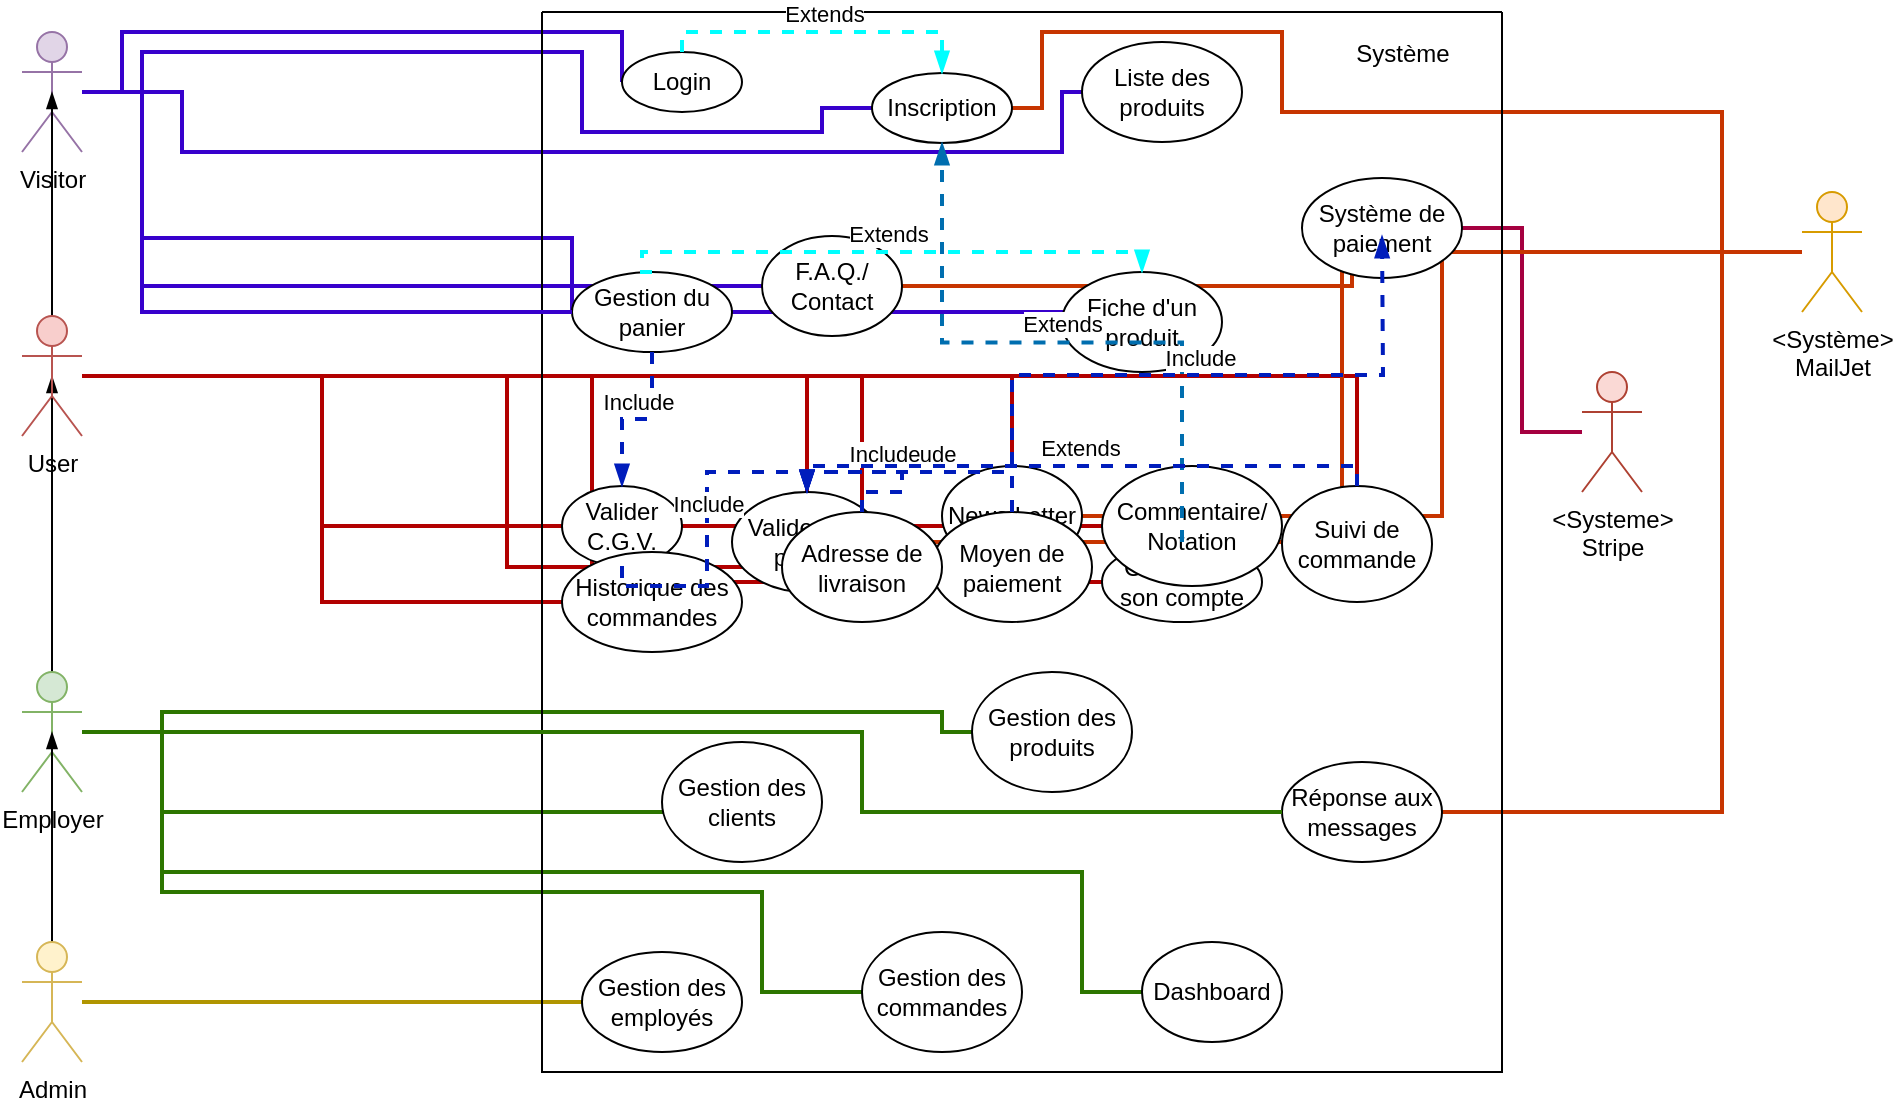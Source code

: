 <mxfile version="17.4.6" type="github">
  <diagram id="GzKakMBZJSLyFwyd6iJl" name="Page-1">
    <mxGraphModel dx="1038" dy="2143" grid="1" gridSize="10" guides="1" tooltips="1" connect="1" arrows="1" fold="1" page="1" pageScale="1" pageWidth="1169" pageHeight="1654" math="0" shadow="0">
      <root>
        <mxCell id="0" />
        <mxCell id="1" parent="0" />
        <mxCell id="Bii71_IuoEZ9I5wEcGJ1-39" style="edgeStyle=orthogonalEdgeStyle;rounded=0;orthogonalLoop=1;jettySize=auto;html=1;entryX=0.5;entryY=0.5;entryDx=0;entryDy=0;entryPerimeter=0;endArrow=blockThin;endFill=1;" edge="1" parent="1" source="Bii71_IuoEZ9I5wEcGJ1-1" target="Bii71_IuoEZ9I5wEcGJ1-5">
          <mxGeometry relative="1" as="geometry" />
        </mxCell>
        <mxCell id="Bii71_IuoEZ9I5wEcGJ1-41" style="edgeStyle=orthogonalEdgeStyle;rounded=0;orthogonalLoop=1;jettySize=auto;html=1;entryX=0;entryY=0.5;entryDx=0;entryDy=0;endArrow=none;endFill=0;strokeWidth=2;fillColor=#60a917;strokeColor=#2D7600;" edge="1" parent="1" source="Bii71_IuoEZ9I5wEcGJ1-1" target="Bii71_IuoEZ9I5wEcGJ1-32">
          <mxGeometry relative="1" as="geometry">
            <Array as="points">
              <mxPoint x="180" y="310" />
              <mxPoint x="180" y="300" />
              <mxPoint x="570" y="300" />
            </Array>
          </mxGeometry>
        </mxCell>
        <mxCell id="Bii71_IuoEZ9I5wEcGJ1-42" style="edgeStyle=orthogonalEdgeStyle;rounded=0;orthogonalLoop=1;jettySize=auto;html=1;entryX=0;entryY=0.5;entryDx=0;entryDy=0;endArrow=none;endFill=0;strokeWidth=2;fillColor=#60a917;strokeColor=#2D7600;" edge="1" parent="1" source="Bii71_IuoEZ9I5wEcGJ1-1" target="Bii71_IuoEZ9I5wEcGJ1-31">
          <mxGeometry relative="1" as="geometry">
            <Array as="points">
              <mxPoint x="180" y="310" />
              <mxPoint x="180" y="390" />
              <mxPoint x="480" y="390" />
              <mxPoint x="480" y="440" />
            </Array>
          </mxGeometry>
        </mxCell>
        <mxCell id="Bii71_IuoEZ9I5wEcGJ1-43" style="edgeStyle=orthogonalEdgeStyle;rounded=0;orthogonalLoop=1;jettySize=auto;html=1;endArrow=none;endFill=0;strokeWidth=2;fillColor=#60a917;strokeColor=#2D7600;" edge="1" parent="1" source="Bii71_IuoEZ9I5wEcGJ1-1" target="Bii71_IuoEZ9I5wEcGJ1-33">
          <mxGeometry relative="1" as="geometry">
            <Array as="points">
              <mxPoint x="180" y="310" />
              <mxPoint x="180" y="350" />
            </Array>
          </mxGeometry>
        </mxCell>
        <mxCell id="Bii71_IuoEZ9I5wEcGJ1-44" style="edgeStyle=orthogonalEdgeStyle;rounded=0;orthogonalLoop=1;jettySize=auto;html=1;entryX=0;entryY=0.5;entryDx=0;entryDy=0;endArrow=none;endFill=0;strokeWidth=2;fillColor=#60a917;strokeColor=#2D7600;" edge="1" parent="1" target="Bii71_IuoEZ9I5wEcGJ1-30">
          <mxGeometry relative="1" as="geometry">
            <mxPoint x="140" y="310" as="sourcePoint" />
            <Array as="points">
              <mxPoint x="180" y="310" />
              <mxPoint x="180" y="380" />
              <mxPoint x="640" y="380" />
              <mxPoint x="640" y="440" />
            </Array>
          </mxGeometry>
        </mxCell>
        <mxCell id="Bii71_IuoEZ9I5wEcGJ1-1" value="Employer" style="shape=umlActor;verticalLabelPosition=bottom;verticalAlign=top;html=1;outlineConnect=0;fillColor=#d5e8d4;strokeColor=#82b366;" vertex="1" parent="1">
          <mxGeometry x="110" y="280" width="30" height="60" as="geometry" />
        </mxCell>
        <mxCell id="Bii71_IuoEZ9I5wEcGJ1-36" style="edgeStyle=orthogonalEdgeStyle;rounded=0;orthogonalLoop=1;jettySize=auto;html=1;entryX=0;entryY=0.5;entryDx=0;entryDy=0;endArrow=none;endFill=0;fillColor=#e3c800;strokeColor=#B09500;strokeWidth=2;" edge="1" parent="1" source="Bii71_IuoEZ9I5wEcGJ1-3" target="Bii71_IuoEZ9I5wEcGJ1-34">
          <mxGeometry relative="1" as="geometry" />
        </mxCell>
        <mxCell id="Bii71_IuoEZ9I5wEcGJ1-38" style="edgeStyle=orthogonalEdgeStyle;rounded=0;orthogonalLoop=1;jettySize=auto;html=1;entryX=0.5;entryY=0.5;entryDx=0;entryDy=0;entryPerimeter=0;endArrow=blockThin;endFill=1;" edge="1" parent="1" source="Bii71_IuoEZ9I5wEcGJ1-3" target="Bii71_IuoEZ9I5wEcGJ1-1">
          <mxGeometry relative="1" as="geometry" />
        </mxCell>
        <mxCell id="Bii71_IuoEZ9I5wEcGJ1-3" value="Admin" style="shape=umlActor;verticalLabelPosition=bottom;verticalAlign=top;html=1;outlineConnect=0;fillColor=#fff2cc;strokeColor=#d6b656;" vertex="1" parent="1">
          <mxGeometry x="110" y="415" width="30" height="60" as="geometry" />
        </mxCell>
        <mxCell id="Bii71_IuoEZ9I5wEcGJ1-57" style="edgeStyle=orthogonalEdgeStyle;rounded=0;orthogonalLoop=1;jettySize=auto;html=1;entryX=0;entryY=0.5;entryDx=0;entryDy=0;endArrow=none;endFill=0;strokeWidth=2;fillColor=#6a00ff;strokeColor=#3700CC;" edge="1" parent="1" source="Bii71_IuoEZ9I5wEcGJ1-4" target="Bii71_IuoEZ9I5wEcGJ1-19">
          <mxGeometry relative="1" as="geometry">
            <Array as="points">
              <mxPoint x="160" y="-10" />
              <mxPoint x="160" y="-40" />
              <mxPoint x="410" y="-40" />
            </Array>
          </mxGeometry>
        </mxCell>
        <mxCell id="Bii71_IuoEZ9I5wEcGJ1-58" style="edgeStyle=orthogonalEdgeStyle;rounded=0;orthogonalLoop=1;jettySize=auto;html=1;entryX=0;entryY=0.5;entryDx=0;entryDy=0;endArrow=none;endFill=0;strokeWidth=2;fillColor=#6a00ff;strokeColor=#3700CC;" edge="1" parent="1" source="Bii71_IuoEZ9I5wEcGJ1-4" target="Bii71_IuoEZ9I5wEcGJ1-15">
          <mxGeometry relative="1" as="geometry">
            <Array as="points">
              <mxPoint x="170" y="-10" />
              <mxPoint x="170" y="63" />
            </Array>
          </mxGeometry>
        </mxCell>
        <mxCell id="Bii71_IuoEZ9I5wEcGJ1-59" style="edgeStyle=orthogonalEdgeStyle;rounded=0;orthogonalLoop=1;jettySize=auto;html=1;entryX=0;entryY=0.5;entryDx=0;entryDy=0;endArrow=none;endFill=0;strokeWidth=2;fillColor=#6a00ff;strokeColor=#3700CC;" edge="1" parent="1" source="Bii71_IuoEZ9I5wEcGJ1-4" target="Bii71_IuoEZ9I5wEcGJ1-18">
          <mxGeometry relative="1" as="geometry">
            <Array as="points">
              <mxPoint x="170" y="-10" />
              <mxPoint x="170" y="-30" />
              <mxPoint x="390" y="-30" />
              <mxPoint x="390" y="10" />
              <mxPoint x="510" y="10" />
              <mxPoint x="510" y="-2" />
            </Array>
          </mxGeometry>
        </mxCell>
        <mxCell id="Bii71_IuoEZ9I5wEcGJ1-60" style="edgeStyle=orthogonalEdgeStyle;rounded=0;orthogonalLoop=1;jettySize=auto;html=1;entryX=0;entryY=0.5;entryDx=0;entryDy=0;endArrow=none;endFill=0;strokeWidth=2;fillColor=#6a00ff;strokeColor=#3700CC;" edge="1" parent="1" source="Bii71_IuoEZ9I5wEcGJ1-4" target="Bii71_IuoEZ9I5wEcGJ1-14">
          <mxGeometry relative="1" as="geometry">
            <Array as="points">
              <mxPoint x="170" y="-10" />
              <mxPoint x="170" y="87" />
            </Array>
          </mxGeometry>
        </mxCell>
        <mxCell id="Bii71_IuoEZ9I5wEcGJ1-61" style="edgeStyle=orthogonalEdgeStyle;rounded=0;orthogonalLoop=1;jettySize=auto;html=1;endArrow=none;endFill=0;strokeWidth=2;fillColor=#6a00ff;strokeColor=#3700CC;entryX=0;entryY=0.5;entryDx=0;entryDy=0;" edge="1" parent="1" source="Bii71_IuoEZ9I5wEcGJ1-4" target="Bii71_IuoEZ9I5wEcGJ1-17">
          <mxGeometry relative="1" as="geometry">
            <Array as="points">
              <mxPoint x="190" y="-10" />
              <mxPoint x="190" y="20" />
              <mxPoint x="630" y="20" />
              <mxPoint x="630" y="-10" />
            </Array>
          </mxGeometry>
        </mxCell>
        <mxCell id="Bii71_IuoEZ9I5wEcGJ1-62" style="edgeStyle=orthogonalEdgeStyle;rounded=0;orthogonalLoop=1;jettySize=auto;html=1;endArrow=none;endFill=0;strokeWidth=2;fillColor=#6a00ff;strokeColor=#3700CC;startArrow=none;" edge="1" parent="1" source="Bii71_IuoEZ9I5wEcGJ1-15" target="Bii71_IuoEZ9I5wEcGJ1-16">
          <mxGeometry relative="1" as="geometry">
            <Array as="points">
              <mxPoint x="170" y="100" />
              <mxPoint x="170" y="100" />
            </Array>
          </mxGeometry>
        </mxCell>
        <mxCell id="Bii71_IuoEZ9I5wEcGJ1-4" value="Visitor" style="shape=umlActor;verticalLabelPosition=bottom;verticalAlign=top;html=1;outlineConnect=0;fillColor=#e1d5e7;strokeColor=#9673a6;" vertex="1" parent="1">
          <mxGeometry x="110" y="-40" width="30" height="60" as="geometry" />
        </mxCell>
        <mxCell id="Bii71_IuoEZ9I5wEcGJ1-40" style="edgeStyle=orthogonalEdgeStyle;rounded=0;orthogonalLoop=1;jettySize=auto;html=1;entryX=0.5;entryY=0.5;entryDx=0;entryDy=0;entryPerimeter=0;endArrow=blockThin;endFill=1;" edge="1" parent="1" source="Bii71_IuoEZ9I5wEcGJ1-5" target="Bii71_IuoEZ9I5wEcGJ1-4">
          <mxGeometry relative="1" as="geometry" />
        </mxCell>
        <mxCell id="Bii71_IuoEZ9I5wEcGJ1-46" style="edgeStyle=orthogonalEdgeStyle;rounded=0;orthogonalLoop=1;jettySize=auto;html=1;entryX=0;entryY=0.5;entryDx=0;entryDy=0;endArrow=none;endFill=0;strokeWidth=2;fillColor=#e51400;strokeColor=#B20000;" edge="1" parent="1" source="Bii71_IuoEZ9I5wEcGJ1-5" target="Bii71_IuoEZ9I5wEcGJ1-20">
          <mxGeometry relative="1" as="geometry" />
        </mxCell>
        <mxCell id="Bii71_IuoEZ9I5wEcGJ1-47" style="edgeStyle=orthogonalEdgeStyle;rounded=0;orthogonalLoop=1;jettySize=auto;html=1;entryX=0;entryY=0.5;entryDx=0;entryDy=0;endArrow=none;endFill=0;strokeWidth=2;fillColor=#e51400;strokeColor=#B20000;" edge="1" parent="1" source="Bii71_IuoEZ9I5wEcGJ1-5" target="Bii71_IuoEZ9I5wEcGJ1-26">
          <mxGeometry relative="1" as="geometry" />
        </mxCell>
        <mxCell id="Bii71_IuoEZ9I5wEcGJ1-48" style="edgeStyle=orthogonalEdgeStyle;rounded=0;orthogonalLoop=1;jettySize=auto;html=1;endArrow=none;endFill=0;strokeWidth=2;fillColor=#e51400;strokeColor=#B20000;" edge="1" parent="1" source="Bii71_IuoEZ9I5wEcGJ1-5" target="Bii71_IuoEZ9I5wEcGJ1-23">
          <mxGeometry relative="1" as="geometry" />
        </mxCell>
        <mxCell id="Bii71_IuoEZ9I5wEcGJ1-49" style="edgeStyle=orthogonalEdgeStyle;rounded=0;orthogonalLoop=1;jettySize=auto;html=1;endArrow=none;endFill=0;strokeWidth=2;fillColor=#e51400;strokeColor=#B20000;" edge="1" parent="1" source="Bii71_IuoEZ9I5wEcGJ1-5" target="Bii71_IuoEZ9I5wEcGJ1-27">
          <mxGeometry relative="1" as="geometry" />
        </mxCell>
        <mxCell id="Bii71_IuoEZ9I5wEcGJ1-50" style="edgeStyle=orthogonalEdgeStyle;rounded=0;orthogonalLoop=1;jettySize=auto;html=1;entryX=0;entryY=0.5;entryDx=0;entryDy=0;endArrow=none;endFill=0;strokeWidth=2;fillColor=#e51400;strokeColor=#B20000;" edge="1" parent="1" source="Bii71_IuoEZ9I5wEcGJ1-5" target="Bii71_IuoEZ9I5wEcGJ1-21">
          <mxGeometry relative="1" as="geometry" />
        </mxCell>
        <mxCell id="Bii71_IuoEZ9I5wEcGJ1-51" style="edgeStyle=orthogonalEdgeStyle;rounded=0;orthogonalLoop=1;jettySize=auto;html=1;endArrow=none;endFill=0;strokeWidth=2;fillColor=#e51400;strokeColor=#B20000;" edge="1" parent="1" source="Bii71_IuoEZ9I5wEcGJ1-5" target="Bii71_IuoEZ9I5wEcGJ1-25">
          <mxGeometry relative="1" as="geometry" />
        </mxCell>
        <mxCell id="Bii71_IuoEZ9I5wEcGJ1-52" style="edgeStyle=orthogonalEdgeStyle;rounded=0;orthogonalLoop=1;jettySize=auto;html=1;entryX=0;entryY=0.5;entryDx=0;entryDy=0;endArrow=none;endFill=0;strokeWidth=2;fillColor=#e51400;strokeColor=#B20000;" edge="1" parent="1" source="Bii71_IuoEZ9I5wEcGJ1-5" target="Bii71_IuoEZ9I5wEcGJ1-22">
          <mxGeometry relative="1" as="geometry" />
        </mxCell>
        <mxCell id="Bii71_IuoEZ9I5wEcGJ1-53" style="edgeStyle=orthogonalEdgeStyle;rounded=0;orthogonalLoop=1;jettySize=auto;html=1;entryX=0;entryY=0.5;entryDx=0;entryDy=0;endArrow=none;endFill=0;strokeWidth=2;fillColor=#e51400;strokeColor=#B20000;" edge="1" parent="1" source="Bii71_IuoEZ9I5wEcGJ1-5" target="Bii71_IuoEZ9I5wEcGJ1-28">
          <mxGeometry relative="1" as="geometry" />
        </mxCell>
        <mxCell id="Bii71_IuoEZ9I5wEcGJ1-54" style="edgeStyle=orthogonalEdgeStyle;rounded=0;orthogonalLoop=1;jettySize=auto;html=1;endArrow=none;endFill=0;strokeWidth=2;fillColor=#e51400;strokeColor=#B20000;" edge="1" parent="1" source="Bii71_IuoEZ9I5wEcGJ1-5" target="Bii71_IuoEZ9I5wEcGJ1-24">
          <mxGeometry relative="1" as="geometry" />
        </mxCell>
        <mxCell id="Bii71_IuoEZ9I5wEcGJ1-5" value="User" style="shape=umlActor;verticalLabelPosition=bottom;verticalAlign=top;html=1;outlineConnect=0;fillColor=#f8cecc;strokeColor=#b85450;" vertex="1" parent="1">
          <mxGeometry x="110" y="102" width="30" height="60" as="geometry" />
        </mxCell>
        <mxCell id="Bii71_IuoEZ9I5wEcGJ1-56" style="edgeStyle=orthogonalEdgeStyle;rounded=0;orthogonalLoop=1;jettySize=auto;html=1;entryX=1;entryY=0.5;entryDx=0;entryDy=0;endArrow=none;endFill=0;fillColor=#d80073;strokeColor=#A50040;strokeWidth=2;" edge="1" parent="1" source="Bii71_IuoEZ9I5wEcGJ1-6" target="Bii71_IuoEZ9I5wEcGJ1-55">
          <mxGeometry relative="1" as="geometry" />
        </mxCell>
        <mxCell id="Bii71_IuoEZ9I5wEcGJ1-6" value="&amp;lt;Systeme&amp;gt;&lt;br&gt;Stripe" style="shape=umlActor;verticalLabelPosition=bottom;verticalAlign=top;html=1;outlineConnect=0;fillColor=#fad9d5;strokeColor=#ae4132;" vertex="1" parent="1">
          <mxGeometry x="890" y="130" width="30" height="60" as="geometry" />
        </mxCell>
        <mxCell id="Bii71_IuoEZ9I5wEcGJ1-63" style="edgeStyle=orthogonalEdgeStyle;rounded=0;orthogonalLoop=1;jettySize=auto;html=1;entryX=1;entryY=0.5;entryDx=0;entryDy=0;endArrow=none;endFill=0;fillColor=#fa6800;strokeColor=#C73500;strokeWidth=2;" edge="1" parent="1" source="Bii71_IuoEZ9I5wEcGJ1-7" target="Bii71_IuoEZ9I5wEcGJ1-29">
          <mxGeometry relative="1" as="geometry">
            <Array as="points">
              <mxPoint x="960" y="70" />
              <mxPoint x="960" y="350" />
            </Array>
          </mxGeometry>
        </mxCell>
        <mxCell id="Bii71_IuoEZ9I5wEcGJ1-64" style="edgeStyle=orthogonalEdgeStyle;rounded=0;orthogonalLoop=1;jettySize=auto;html=1;entryX=1;entryY=0.5;entryDx=0;entryDy=0;endArrow=none;endFill=0;fillColor=#fa6800;strokeColor=#C73500;strokeWidth=2;" edge="1" parent="1" source="Bii71_IuoEZ9I5wEcGJ1-7" target="Bii71_IuoEZ9I5wEcGJ1-23">
          <mxGeometry relative="1" as="geometry" />
        </mxCell>
        <mxCell id="Bii71_IuoEZ9I5wEcGJ1-65" style="edgeStyle=orthogonalEdgeStyle;rounded=0;orthogonalLoop=1;jettySize=auto;html=1;entryX=1;entryY=0.5;entryDx=0;entryDy=0;endArrow=none;endFill=0;fillColor=#fa6800;strokeColor=#C73500;strokeWidth=2;" edge="1" parent="1" source="Bii71_IuoEZ9I5wEcGJ1-7" target="Bii71_IuoEZ9I5wEcGJ1-14">
          <mxGeometry relative="1" as="geometry" />
        </mxCell>
        <mxCell id="Bii71_IuoEZ9I5wEcGJ1-66" style="edgeStyle=orthogonalEdgeStyle;rounded=0;orthogonalLoop=1;jettySize=auto;html=1;entryX=1;entryY=0.5;entryDx=0;entryDy=0;endArrow=none;endFill=0;fillColor=#fa6800;strokeColor=#C73500;strokeWidth=2;" edge="1" parent="1" source="Bii71_IuoEZ9I5wEcGJ1-7" target="Bii71_IuoEZ9I5wEcGJ1-25">
          <mxGeometry relative="1" as="geometry" />
        </mxCell>
        <mxCell id="Bii71_IuoEZ9I5wEcGJ1-67" style="edgeStyle=orthogonalEdgeStyle;rounded=0;orthogonalLoop=1;jettySize=auto;html=1;entryX=1;entryY=0.5;entryDx=0;entryDy=0;endArrow=none;endFill=0;fillColor=#fa6800;strokeColor=#C73500;strokeWidth=2;" edge="1" parent="1" source="Bii71_IuoEZ9I5wEcGJ1-7" target="Bii71_IuoEZ9I5wEcGJ1-18">
          <mxGeometry relative="1" as="geometry">
            <Array as="points">
              <mxPoint x="960" y="70" />
              <mxPoint x="960" />
              <mxPoint x="740" />
              <mxPoint x="740" y="-40" />
              <mxPoint x="620" y="-40" />
              <mxPoint x="620" y="-2" />
            </Array>
          </mxGeometry>
        </mxCell>
        <mxCell id="Bii71_IuoEZ9I5wEcGJ1-7" value="&amp;lt;Système&amp;gt;&lt;br&gt;MailJet" style="shape=umlActor;verticalLabelPosition=bottom;verticalAlign=top;html=1;outlineConnect=0;fillColor=#ffe6cc;strokeColor=#d79b00;" vertex="1" parent="1">
          <mxGeometry x="1000" y="40" width="30" height="60" as="geometry" />
        </mxCell>
        <mxCell id="Bii71_IuoEZ9I5wEcGJ1-12" value="" style="swimlane;startSize=0;" vertex="1" parent="1">
          <mxGeometry x="370" y="-50" width="480" height="530" as="geometry" />
        </mxCell>
        <mxCell id="Bii71_IuoEZ9I5wEcGJ1-13" value="Système" style="text;html=1;align=center;verticalAlign=middle;resizable=0;points=[];autosize=1;strokeColor=none;fillColor=none;" vertex="1" parent="Bii71_IuoEZ9I5wEcGJ1-12">
          <mxGeometry x="400" y="10.5" width="60" height="20" as="geometry" />
        </mxCell>
        <mxCell id="Bii71_IuoEZ9I5wEcGJ1-19" value="Login" style="ellipse;whiteSpace=wrap;html=1;" vertex="1" parent="Bii71_IuoEZ9I5wEcGJ1-12">
          <mxGeometry x="40" y="20" width="60" height="30" as="geometry" />
        </mxCell>
        <mxCell id="Bii71_IuoEZ9I5wEcGJ1-18" value="Inscription" style="ellipse;whiteSpace=wrap;html=1;" vertex="1" parent="Bii71_IuoEZ9I5wEcGJ1-12">
          <mxGeometry x="165" y="30.5" width="70" height="35" as="geometry" />
        </mxCell>
        <mxCell id="Bii71_IuoEZ9I5wEcGJ1-17" value="Liste des produits" style="ellipse;whiteSpace=wrap;html=1;" vertex="1" parent="Bii71_IuoEZ9I5wEcGJ1-12">
          <mxGeometry x="270" y="15" width="80" height="50" as="geometry" />
        </mxCell>
        <mxCell id="Bii71_IuoEZ9I5wEcGJ1-16" value="Fiche d&#39;un produit" style="ellipse;whiteSpace=wrap;html=1;" vertex="1" parent="Bii71_IuoEZ9I5wEcGJ1-12">
          <mxGeometry x="260" y="130" width="80" height="50" as="geometry" />
        </mxCell>
        <mxCell id="Bii71_IuoEZ9I5wEcGJ1-14" value="F.A.Q./ Contact" style="ellipse;whiteSpace=wrap;html=1;" vertex="1" parent="Bii71_IuoEZ9I5wEcGJ1-12">
          <mxGeometry x="110" y="112" width="70" height="50" as="geometry" />
        </mxCell>
        <mxCell id="Bii71_IuoEZ9I5wEcGJ1-25" value="News Letter" style="ellipse;whiteSpace=wrap;html=1;" vertex="1" parent="Bii71_IuoEZ9I5wEcGJ1-12">
          <mxGeometry x="200" y="227" width="70" height="50" as="geometry" />
        </mxCell>
        <mxCell id="Bii71_IuoEZ9I5wEcGJ1-24" value="Suivi de commande" style="ellipse;whiteSpace=wrap;html=1;" vertex="1" parent="Bii71_IuoEZ9I5wEcGJ1-12">
          <mxGeometry x="370" y="237" width="75" height="58" as="geometry" />
        </mxCell>
        <mxCell id="Bii71_IuoEZ9I5wEcGJ1-23" value="Valider son panier" style="ellipse;whiteSpace=wrap;html=1;" vertex="1" parent="Bii71_IuoEZ9I5wEcGJ1-12">
          <mxGeometry x="95" y="240" width="75" height="50" as="geometry" />
        </mxCell>
        <mxCell id="Bii71_IuoEZ9I5wEcGJ1-22" value="Gestion de son compte" style="ellipse;whiteSpace=wrap;html=1;" vertex="1" parent="Bii71_IuoEZ9I5wEcGJ1-12">
          <mxGeometry x="280" y="265" width="80" height="40" as="geometry" />
        </mxCell>
        <mxCell id="Bii71_IuoEZ9I5wEcGJ1-21" value="Moyen de paiement" style="ellipse;whiteSpace=wrap;html=1;" vertex="1" parent="Bii71_IuoEZ9I5wEcGJ1-12">
          <mxGeometry x="195" y="250" width="80" height="55" as="geometry" />
        </mxCell>
        <mxCell id="Bii71_IuoEZ9I5wEcGJ1-20" value="Valider C.G.V." style="ellipse;whiteSpace=wrap;html=1;" vertex="1" parent="Bii71_IuoEZ9I5wEcGJ1-12">
          <mxGeometry x="10" y="237" width="60" height="40" as="geometry" />
        </mxCell>
        <mxCell id="Bii71_IuoEZ9I5wEcGJ1-26" value="Historique des commandes" style="ellipse;whiteSpace=wrap;html=1;" vertex="1" parent="Bii71_IuoEZ9I5wEcGJ1-12">
          <mxGeometry x="10" y="270" width="90" height="50" as="geometry" />
        </mxCell>
        <mxCell id="Bii71_IuoEZ9I5wEcGJ1-27" value="Adresse de livraison" style="ellipse;whiteSpace=wrap;html=1;" vertex="1" parent="Bii71_IuoEZ9I5wEcGJ1-12">
          <mxGeometry x="120" y="250" width="80" height="55" as="geometry" />
        </mxCell>
        <mxCell id="Bii71_IuoEZ9I5wEcGJ1-28" value="Commentaire/ Notation" style="ellipse;whiteSpace=wrap;html=1;" vertex="1" parent="Bii71_IuoEZ9I5wEcGJ1-12">
          <mxGeometry x="280" y="227" width="90" height="60" as="geometry" />
        </mxCell>
        <mxCell id="Bii71_IuoEZ9I5wEcGJ1-32" value="Gestion des produits" style="ellipse;whiteSpace=wrap;html=1;" vertex="1" parent="Bii71_IuoEZ9I5wEcGJ1-12">
          <mxGeometry x="215" y="330" width="80" height="60" as="geometry" />
        </mxCell>
        <mxCell id="Bii71_IuoEZ9I5wEcGJ1-31" value="Gestion des commandes" style="ellipse;whiteSpace=wrap;html=1;" vertex="1" parent="Bii71_IuoEZ9I5wEcGJ1-12">
          <mxGeometry x="160" y="460" width="80" height="60" as="geometry" />
        </mxCell>
        <mxCell id="Bii71_IuoEZ9I5wEcGJ1-30" value="Dashboard" style="ellipse;whiteSpace=wrap;html=1;" vertex="1" parent="Bii71_IuoEZ9I5wEcGJ1-12">
          <mxGeometry x="300" y="465" width="70" height="50" as="geometry" />
        </mxCell>
        <mxCell id="Bii71_IuoEZ9I5wEcGJ1-29" value="Réponse aux messages" style="ellipse;whiteSpace=wrap;html=1;" vertex="1" parent="Bii71_IuoEZ9I5wEcGJ1-12">
          <mxGeometry x="370" y="375" width="80" height="50" as="geometry" />
        </mxCell>
        <mxCell id="Bii71_IuoEZ9I5wEcGJ1-34" value="Gestion des employés" style="ellipse;whiteSpace=wrap;html=1;" vertex="1" parent="Bii71_IuoEZ9I5wEcGJ1-12">
          <mxGeometry x="20" y="470" width="80" height="50" as="geometry" />
        </mxCell>
        <mxCell id="Bii71_IuoEZ9I5wEcGJ1-55" value="Système de paiement" style="ellipse;whiteSpace=wrap;html=1;" vertex="1" parent="Bii71_IuoEZ9I5wEcGJ1-12">
          <mxGeometry x="380" y="83" width="80" height="50" as="geometry" />
        </mxCell>
        <mxCell id="Bii71_IuoEZ9I5wEcGJ1-69" value="Extends" style="endArrow=blockThin;endSize=6;endFill=1;html=1;rounded=0;exitX=0.5;exitY=0;exitDx=0;exitDy=0;dashed=1;edgeStyle=orthogonalEdgeStyle;labelPosition=center;verticalLabelPosition=top;align=center;verticalAlign=bottom;entryX=0.5;entryY=0;entryDx=0;entryDy=0;strokeWidth=2;fillColor=#1ba1e2;strokeColor=#00FFFF;" edge="1" parent="Bii71_IuoEZ9I5wEcGJ1-12" source="Bii71_IuoEZ9I5wEcGJ1-19" target="Bii71_IuoEZ9I5wEcGJ1-18">
          <mxGeometry width="160" relative="1" as="geometry">
            <mxPoint x="20" y="9" as="sourcePoint" />
            <mxPoint x="180" y="9" as="targetPoint" />
            <Array as="points">
              <mxPoint x="70" y="10" />
              <mxPoint x="200" y="10" />
            </Array>
          </mxGeometry>
        </mxCell>
        <mxCell id="Bii71_IuoEZ9I5wEcGJ1-76" value="Include" style="endArrow=blockThin;endSize=6;endFill=1;html=1;rounded=0;dashed=1;labelPosition=center;verticalLabelPosition=top;align=center;verticalAlign=bottom;edgeStyle=orthogonalEdgeStyle;exitX=0.5;exitY=1;exitDx=0;exitDy=0;entryX=0.5;entryY=0;entryDx=0;entryDy=0;strokeWidth=2;fillColor=#0050ef;strokeColor=#001DBC;" edge="1" parent="Bii71_IuoEZ9I5wEcGJ1-12" source="Bii71_IuoEZ9I5wEcGJ1-20" target="Bii71_IuoEZ9I5wEcGJ1-23">
          <mxGeometry width="160" relative="1" as="geometry">
            <mxPoint x="-325" y="259" as="sourcePoint" />
            <mxPoint x="-165" y="259" as="targetPoint" />
          </mxGeometry>
        </mxCell>
        <mxCell id="Bii71_IuoEZ9I5wEcGJ1-77" value="Include" style="endArrow=blockThin;endSize=6;endFill=1;html=1;rounded=0;dashed=1;labelPosition=center;verticalLabelPosition=top;align=center;verticalAlign=bottom;edgeStyle=orthogonalEdgeStyle;exitX=0.5;exitY=0;exitDx=0;exitDy=0;entryX=0.5;entryY=0;entryDx=0;entryDy=0;strokeWidth=2;fillColor=#0050ef;strokeColor=#001DBC;" edge="1" parent="Bii71_IuoEZ9I5wEcGJ1-12" source="Bii71_IuoEZ9I5wEcGJ1-21" target="Bii71_IuoEZ9I5wEcGJ1-23">
          <mxGeometry width="160" relative="1" as="geometry">
            <mxPoint x="-315" y="269" as="sourcePoint" />
            <mxPoint x="-155" y="269" as="targetPoint" />
          </mxGeometry>
        </mxCell>
        <mxCell id="Bii71_IuoEZ9I5wEcGJ1-78" value="Include" style="endArrow=blockThin;endSize=6;endFill=1;html=1;rounded=0;dashed=1;labelPosition=center;verticalLabelPosition=top;align=center;verticalAlign=bottom;edgeStyle=orthogonalEdgeStyle;exitX=0.5;exitY=0;exitDx=0;exitDy=0;entryX=0.5;entryY=0;entryDx=0;entryDy=0;strokeWidth=2;fillColor=#0050ef;strokeColor=#001DBC;" edge="1" parent="Bii71_IuoEZ9I5wEcGJ1-12" source="Bii71_IuoEZ9I5wEcGJ1-27" target="Bii71_IuoEZ9I5wEcGJ1-23">
          <mxGeometry width="160" relative="1" as="geometry">
            <mxPoint x="-305" y="279" as="sourcePoint" />
            <mxPoint x="-145" y="279" as="targetPoint" />
          </mxGeometry>
        </mxCell>
        <mxCell id="Bii71_IuoEZ9I5wEcGJ1-79" value="Extends" style="endArrow=blockThin;endSize=6;endFill=1;html=1;rounded=0;dashed=1;labelPosition=center;verticalLabelPosition=top;align=center;verticalAlign=bottom;edgeStyle=orthogonalEdgeStyle;exitX=0.5;exitY=0;exitDx=0;exitDy=0;entryX=0.5;entryY=1;entryDx=0;entryDy=0;strokeWidth=2;fillColor=#1ba1e2;strokeColor=#006EAF;" edge="1" parent="Bii71_IuoEZ9I5wEcGJ1-12" source="Bii71_IuoEZ9I5wEcGJ1-22" target="Bii71_IuoEZ9I5wEcGJ1-18">
          <mxGeometry width="160" relative="1" as="geometry">
            <mxPoint x="-295" y="289" as="sourcePoint" />
            <mxPoint x="-135" y="289" as="targetPoint" />
          </mxGeometry>
        </mxCell>
        <mxCell id="Bii71_IuoEZ9I5wEcGJ1-80" value="Include" style="endArrow=blockThin;endSize=6;endFill=1;html=1;rounded=0;dashed=1;labelPosition=center;verticalLabelPosition=top;align=center;verticalAlign=bottom;edgeStyle=orthogonalEdgeStyle;exitX=0.5;exitY=0;exitDx=0;exitDy=0;entryX=0.5;entryY=0;entryDx=0;entryDy=0;strokeWidth=2;strokeColor=#001DBC;fillColor=#0050ef;" edge="1" parent="Bii71_IuoEZ9I5wEcGJ1-12" source="Bii71_IuoEZ9I5wEcGJ1-21">
          <mxGeometry width="160" relative="1" as="geometry">
            <mxPoint x="-285" y="299" as="sourcePoint" />
            <mxPoint x="420" y="112" as="targetPoint" />
          </mxGeometry>
        </mxCell>
        <mxCell id="Bii71_IuoEZ9I5wEcGJ1-81" value="Extends" style="endArrow=blockThin;endSize=6;endFill=1;html=1;rounded=0;dashed=1;labelPosition=center;verticalLabelPosition=top;align=center;verticalAlign=bottom;edgeStyle=orthogonalEdgeStyle;exitX=0.5;exitY=0;exitDx=0;exitDy=0;entryX=0.5;entryY=0;entryDx=0;entryDy=0;strokeWidth=2;fillColor=#0050ef;strokeColor=#001DBC;" edge="1" parent="Bii71_IuoEZ9I5wEcGJ1-12" source="Bii71_IuoEZ9I5wEcGJ1-24" target="Bii71_IuoEZ9I5wEcGJ1-23">
          <mxGeometry width="160" relative="1" as="geometry">
            <mxPoint x="-275" y="309" as="sourcePoint" />
            <mxPoint x="-115" y="309" as="targetPoint" />
          </mxGeometry>
        </mxCell>
        <mxCell id="Bii71_IuoEZ9I5wEcGJ1-33" value="Gestion des clients" style="ellipse;whiteSpace=wrap;html=1;" vertex="1" parent="Bii71_IuoEZ9I5wEcGJ1-12">
          <mxGeometry x="60" y="365" width="80" height="60" as="geometry" />
        </mxCell>
        <mxCell id="Bii71_IuoEZ9I5wEcGJ1-45" style="edgeStyle=orthogonalEdgeStyle;rounded=0;orthogonalLoop=1;jettySize=auto;html=1;endArrow=none;endFill=0;strokeWidth=2;fillColor=#60a917;strokeColor=#2D7600;startArrow=none;entryX=0;entryY=0.5;entryDx=0;entryDy=0;" edge="1" parent="Bii71_IuoEZ9I5wEcGJ1-12" target="Bii71_IuoEZ9I5wEcGJ1-29">
          <mxGeometry relative="1" as="geometry">
            <mxPoint x="-230" y="360" as="sourcePoint" />
            <Array as="points">
              <mxPoint x="160" y="360" />
              <mxPoint x="160" y="400" />
            </Array>
          </mxGeometry>
        </mxCell>
        <mxCell id="Bii71_IuoEZ9I5wEcGJ1-15" value="Gestion du panier" style="ellipse;whiteSpace=wrap;html=1;" vertex="1" parent="1">
          <mxGeometry x="385" y="80" width="80" height="40" as="geometry" />
        </mxCell>
        <mxCell id="Bii71_IuoEZ9I5wEcGJ1-75" value="Include" style="endArrow=blockThin;endSize=6;endFill=1;html=1;rounded=0;dashed=1;labelPosition=center;verticalLabelPosition=top;align=center;verticalAlign=bottom;edgeStyle=orthogonalEdgeStyle;exitX=0.5;exitY=1;exitDx=0;exitDy=0;entryX=0.5;entryY=0;entryDx=0;entryDy=0;strokeWidth=2;fillColor=#0050ef;strokeColor=#001DBC;" edge="1" parent="1" source="Bii71_IuoEZ9I5wEcGJ1-15" target="Bii71_IuoEZ9I5wEcGJ1-20">
          <mxGeometry width="160" relative="1" as="geometry">
            <mxPoint x="420" y="79" as="sourcePoint" />
            <mxPoint x="195" y="199" as="targetPoint" />
          </mxGeometry>
        </mxCell>
        <mxCell id="Bii71_IuoEZ9I5wEcGJ1-85" value="" style="edgeStyle=orthogonalEdgeStyle;rounded=0;orthogonalLoop=1;jettySize=auto;html=1;endArrow=none;endFill=0;strokeWidth=2;fillColor=#6a00ff;strokeColor=#3700CC;" edge="1" parent="1" source="Bii71_IuoEZ9I5wEcGJ1-4" target="Bii71_IuoEZ9I5wEcGJ1-15">
          <mxGeometry relative="1" as="geometry">
            <mxPoint x="140" y="-10" as="sourcePoint" />
            <mxPoint x="630.808" y="100" as="targetPoint" />
            <Array as="points">
              <mxPoint x="170" y="-10" />
              <mxPoint x="170" y="100" />
            </Array>
          </mxGeometry>
        </mxCell>
        <mxCell id="Bii71_IuoEZ9I5wEcGJ1-74" value="Extends" style="endArrow=blockThin;endSize=6;endFill=1;html=1;rounded=0;dashed=1;exitX=0.5;exitY=0;exitDx=0;exitDy=0;entryX=0.5;entryY=0;entryDx=0;entryDy=0;edgeStyle=orthogonalEdgeStyle;labelPosition=center;verticalLabelPosition=top;align=center;verticalAlign=bottom;strokeWidth=2;fillColor=#b1ddf0;strokeColor=#00FFFF;" edge="1" parent="1" source="Bii71_IuoEZ9I5wEcGJ1-15" target="Bii71_IuoEZ9I5wEcGJ1-16">
          <mxGeometry width="160" relative="1" as="geometry">
            <mxPoint x="420" y="39" as="sourcePoint" />
            <mxPoint x="610" y="209" as="targetPoint" />
            <Array as="points">
              <mxPoint x="420" y="80" />
              <mxPoint x="420" y="70" />
              <mxPoint x="670" y="70" />
            </Array>
          </mxGeometry>
        </mxCell>
      </root>
    </mxGraphModel>
  </diagram>
</mxfile>
